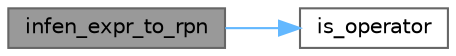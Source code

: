digraph "infen_expr_to_rpn"
{
 // LATEX_PDF_SIZE
  bgcolor="transparent";
  edge [fontname=Helvetica,fontsize=10,labelfontname=Helvetica,labelfontsize=10];
  node [fontname=Helvetica,fontsize=10,shape=box,height=0.2,width=0.4];
  rankdir="LR";
  Node1 [id="Node000001",label="infen_expr_to_rpn",height=0.2,width=0.4,color="gray40", fillcolor="grey60", style="filled", fontcolor="black",tooltip=" "];
  Node1 -> Node2 [id="edge1_Node000001_Node000002",color="steelblue1",style="solid",tooltip=" "];
  Node2 [id="Node000002",label="is_operator",height=0.2,width=0.4,color="grey40", fillcolor="white", style="filled",URL="$_operators__func_8cpp.html#afe7eeba440b8a4f08f1f2c5895b9a960",tooltip=" "];
}
